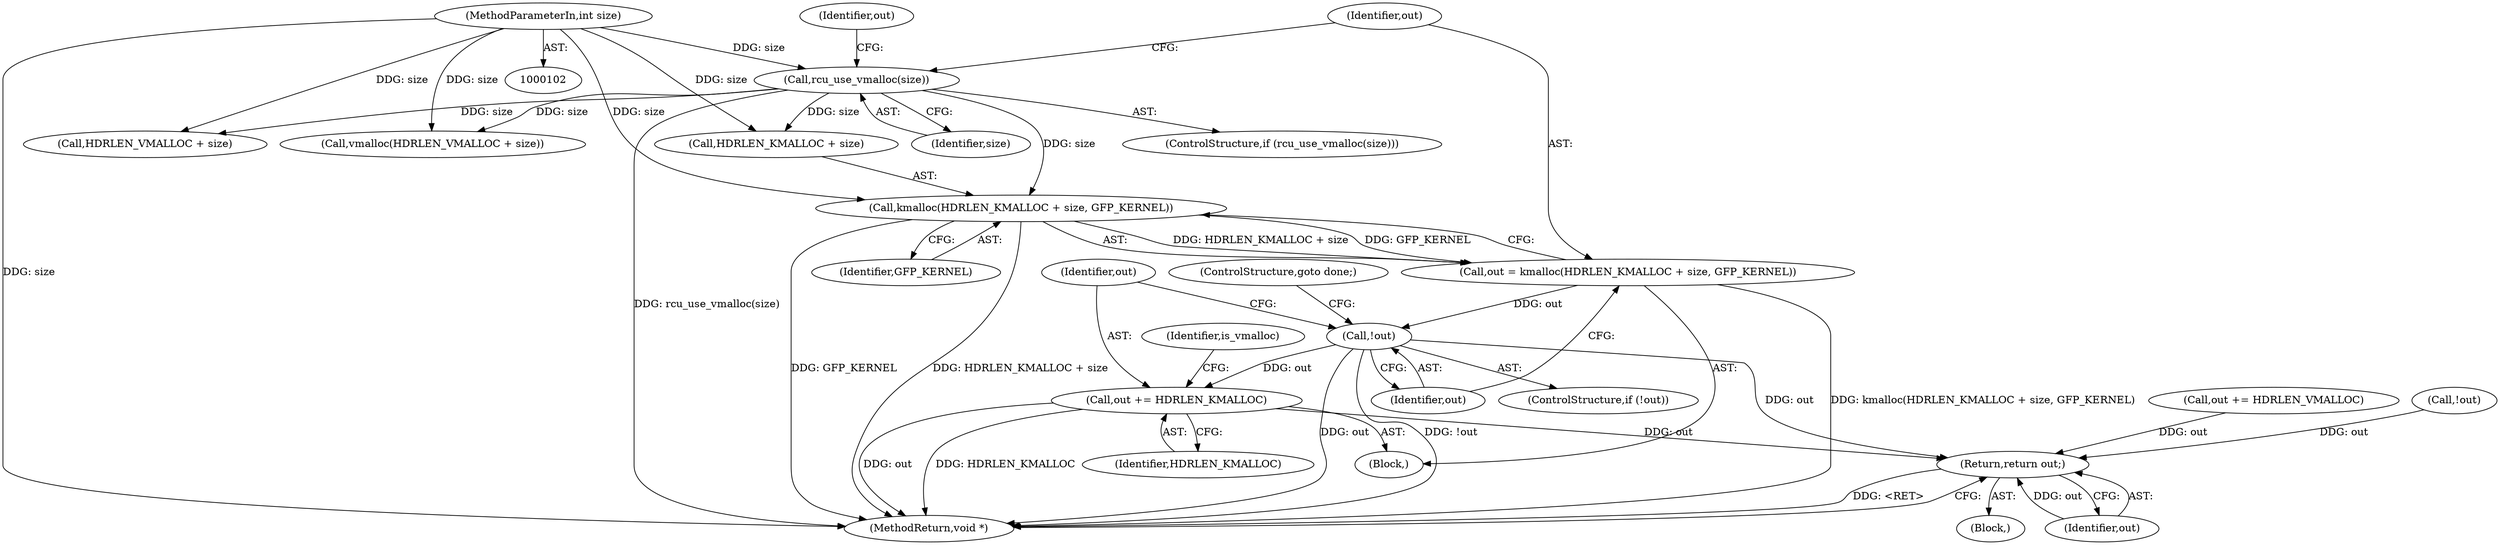 digraph "0_linux_6062a8dc0517bce23e3c2f7d2fea5e22411269a3_15@API" {
"1000130" [label="(Call,kmalloc(HDRLEN_KMALLOC + size, GFP_KERNEL))"];
"1000107" [label="(Call,rcu_use_vmalloc(size))"];
"1000103" [label="(MethodParameterIn,int size)"];
"1000128" [label="(Call,out = kmalloc(HDRLEN_KMALLOC + size, GFP_KERNEL))"];
"1000136" [label="(Call,!out)"];
"1000139" [label="(Call,out += HDRLEN_KMALLOC)"];
"1000146" [label="(Return,return out;)"];
"1000138" [label="(ControlStructure,goto done;)"];
"1000104" [label="(Block,)"];
"1000148" [label="(MethodReturn,void *)"];
"1000107" [label="(Call,rcu_use_vmalloc(size))"];
"1000147" [label="(Identifier,out)"];
"1000113" [label="(Call,HDRLEN_VMALLOC + size)"];
"1000106" [label="(ControlStructure,if (rcu_use_vmalloc(size)))"];
"1000130" [label="(Call,kmalloc(HDRLEN_KMALLOC + size, GFP_KERNEL))"];
"1000103" [label="(MethodParameterIn,int size)"];
"1000112" [label="(Call,vmalloc(HDRLEN_VMALLOC + size))"];
"1000146" [label="(Return,return out;)"];
"1000140" [label="(Identifier,out)"];
"1000129" [label="(Identifier,out)"];
"1000131" [label="(Call,HDRLEN_KMALLOC + size)"];
"1000137" [label="(Identifier,out)"];
"1000135" [label="(ControlStructure,if (!out))"];
"1000111" [label="(Identifier,out)"];
"1000136" [label="(Call,!out)"];
"1000120" [label="(Call,out += HDRLEN_VMALLOC)"];
"1000139" [label="(Call,out += HDRLEN_KMALLOC)"];
"1000117" [label="(Call,!out)"];
"1000127" [label="(Block,)"];
"1000108" [label="(Identifier,size)"];
"1000141" [label="(Identifier,HDRLEN_KMALLOC)"];
"1000143" [label="(Identifier,is_vmalloc)"];
"1000128" [label="(Call,out = kmalloc(HDRLEN_KMALLOC + size, GFP_KERNEL))"];
"1000134" [label="(Identifier,GFP_KERNEL)"];
"1000130" -> "1000128"  [label="AST: "];
"1000130" -> "1000134"  [label="CFG: "];
"1000131" -> "1000130"  [label="AST: "];
"1000134" -> "1000130"  [label="AST: "];
"1000128" -> "1000130"  [label="CFG: "];
"1000130" -> "1000148"  [label="DDG: GFP_KERNEL"];
"1000130" -> "1000148"  [label="DDG: HDRLEN_KMALLOC + size"];
"1000130" -> "1000128"  [label="DDG: HDRLEN_KMALLOC + size"];
"1000130" -> "1000128"  [label="DDG: GFP_KERNEL"];
"1000107" -> "1000130"  [label="DDG: size"];
"1000103" -> "1000130"  [label="DDG: size"];
"1000107" -> "1000106"  [label="AST: "];
"1000107" -> "1000108"  [label="CFG: "];
"1000108" -> "1000107"  [label="AST: "];
"1000111" -> "1000107"  [label="CFG: "];
"1000129" -> "1000107"  [label="CFG: "];
"1000107" -> "1000148"  [label="DDG: rcu_use_vmalloc(size)"];
"1000103" -> "1000107"  [label="DDG: size"];
"1000107" -> "1000112"  [label="DDG: size"];
"1000107" -> "1000113"  [label="DDG: size"];
"1000107" -> "1000131"  [label="DDG: size"];
"1000103" -> "1000102"  [label="AST: "];
"1000103" -> "1000148"  [label="DDG: size"];
"1000103" -> "1000112"  [label="DDG: size"];
"1000103" -> "1000113"  [label="DDG: size"];
"1000103" -> "1000131"  [label="DDG: size"];
"1000128" -> "1000127"  [label="AST: "];
"1000129" -> "1000128"  [label="AST: "];
"1000137" -> "1000128"  [label="CFG: "];
"1000128" -> "1000148"  [label="DDG: kmalloc(HDRLEN_KMALLOC + size, GFP_KERNEL)"];
"1000128" -> "1000136"  [label="DDG: out"];
"1000136" -> "1000135"  [label="AST: "];
"1000136" -> "1000137"  [label="CFG: "];
"1000137" -> "1000136"  [label="AST: "];
"1000138" -> "1000136"  [label="CFG: "];
"1000140" -> "1000136"  [label="CFG: "];
"1000136" -> "1000148"  [label="DDG: out"];
"1000136" -> "1000148"  [label="DDG: !out"];
"1000136" -> "1000139"  [label="DDG: out"];
"1000136" -> "1000146"  [label="DDG: out"];
"1000139" -> "1000127"  [label="AST: "];
"1000139" -> "1000141"  [label="CFG: "];
"1000140" -> "1000139"  [label="AST: "];
"1000141" -> "1000139"  [label="AST: "];
"1000143" -> "1000139"  [label="CFG: "];
"1000139" -> "1000148"  [label="DDG: out"];
"1000139" -> "1000148"  [label="DDG: HDRLEN_KMALLOC"];
"1000139" -> "1000146"  [label="DDG: out"];
"1000146" -> "1000104"  [label="AST: "];
"1000146" -> "1000147"  [label="CFG: "];
"1000147" -> "1000146"  [label="AST: "];
"1000148" -> "1000146"  [label="CFG: "];
"1000146" -> "1000148"  [label="DDG: <RET>"];
"1000147" -> "1000146"  [label="DDG: out"];
"1000120" -> "1000146"  [label="DDG: out"];
"1000117" -> "1000146"  [label="DDG: out"];
}
